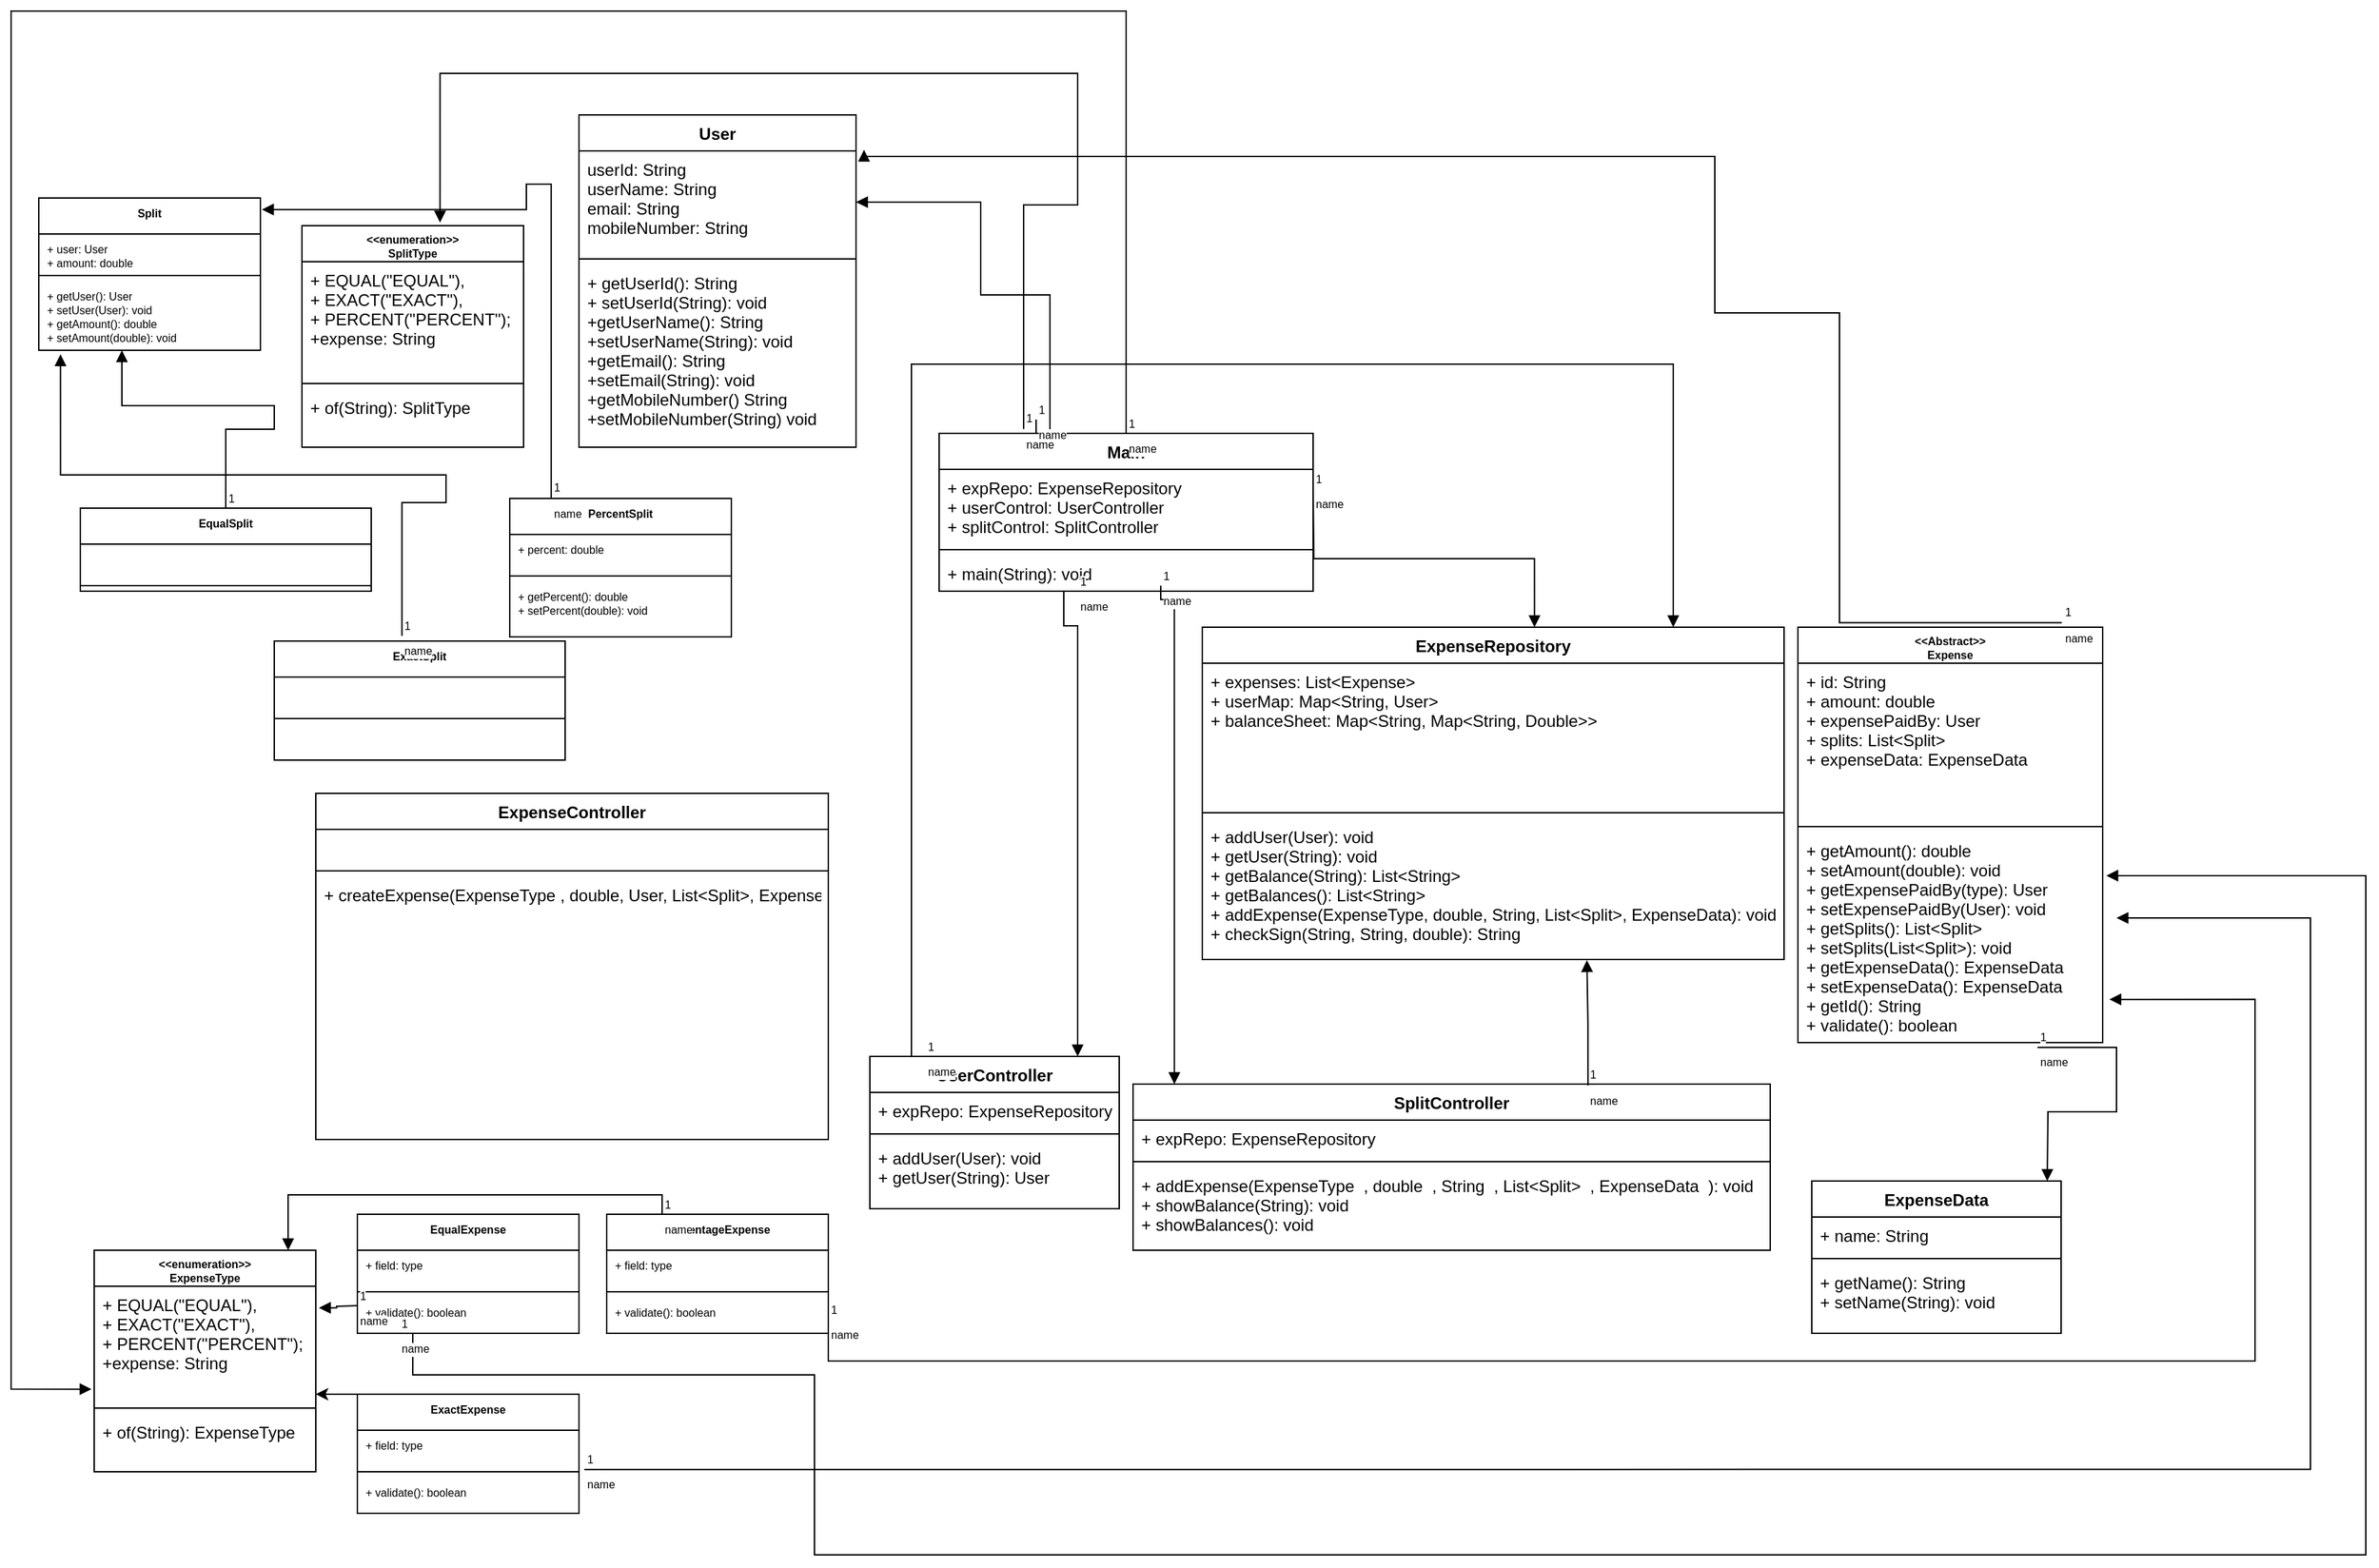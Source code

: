 <mxfile version="20.7.4" type="device"><diagram id="VRYkgxHSK8WrJdrxUXNW" name="Page-1"><mxGraphModel dx="1570" dy="1476" grid="1" gridSize="10" guides="1" tooltips="1" connect="1" arrows="1" fold="1" page="1" pageScale="1" pageWidth="850" pageHeight="1100" math="0" shadow="0"><root><mxCell id="0"/><mxCell id="1" parent="0"/><mxCell id="grKydh_Ziv_x-D7o0o6x-1" value="User" style="swimlane;fontStyle=1;align=center;verticalAlign=top;childLayout=stackLayout;horizontal=1;startSize=26;horizontalStack=0;resizeParent=1;resizeParentMax=0;resizeLast=0;collapsible=1;marginBottom=0;" vertex="1" parent="1"><mxGeometry x="340" y="-570" width="200" height="240" as="geometry"/></mxCell><mxCell id="grKydh_Ziv_x-D7o0o6x-2" value="userId: String&#10;userName: String&#10;email: String&#10;mobileNumber: String" style="text;strokeColor=none;fillColor=none;align=left;verticalAlign=top;spacingLeft=4;spacingRight=4;overflow=hidden;rotatable=0;points=[[0,0.5],[1,0.5]];portConstraint=eastwest;" vertex="1" parent="grKydh_Ziv_x-D7o0o6x-1"><mxGeometry y="26" width="200" height="74" as="geometry"/></mxCell><mxCell id="grKydh_Ziv_x-D7o0o6x-3" value="" style="line;strokeWidth=1;fillColor=none;align=left;verticalAlign=middle;spacingTop=-1;spacingLeft=3;spacingRight=3;rotatable=0;labelPosition=right;points=[];portConstraint=eastwest;strokeColor=inherit;" vertex="1" parent="grKydh_Ziv_x-D7o0o6x-1"><mxGeometry y="100" width="200" height="8" as="geometry"/></mxCell><mxCell id="grKydh_Ziv_x-D7o0o6x-4" value="+ getUserId(): String&#10;+ setUserId(String): void&#10;+getUserName(): String&#10;+setUserName(String): void&#10;+getEmail(): String&#10;+setEmail(String): void&#10;+getMobileNumber() String&#10;+setMobileNumber(String) void&#10;" style="text;strokeColor=none;fillColor=none;align=left;verticalAlign=top;spacingLeft=4;spacingRight=4;overflow=hidden;rotatable=0;points=[[0,0.5],[1,0.5]];portConstraint=eastwest;" vertex="1" parent="grKydh_Ziv_x-D7o0o6x-1"><mxGeometry y="108" width="200" height="132" as="geometry"/></mxCell><mxCell id="grKydh_Ziv_x-D7o0o6x-5" value="UserController" style="swimlane;fontStyle=1;align=center;verticalAlign=top;childLayout=stackLayout;horizontal=1;startSize=26;horizontalStack=0;resizeParent=1;resizeParentMax=0;resizeLast=0;collapsible=1;marginBottom=0;" vertex="1" parent="1"><mxGeometry x="550" y="110" width="180" height="110" as="geometry"/></mxCell><mxCell id="grKydh_Ziv_x-D7o0o6x-6" value="+ expRepo: ExpenseRepository" style="text;strokeColor=none;fillColor=none;align=left;verticalAlign=top;spacingLeft=4;spacingRight=4;overflow=hidden;rotatable=0;points=[[0,0.5],[1,0.5]];portConstraint=eastwest;" vertex="1" parent="grKydh_Ziv_x-D7o0o6x-5"><mxGeometry y="26" width="180" height="26" as="geometry"/></mxCell><mxCell id="grKydh_Ziv_x-D7o0o6x-7" value="" style="line;strokeWidth=1;fillColor=none;align=left;verticalAlign=middle;spacingTop=-1;spacingLeft=3;spacingRight=3;rotatable=0;labelPosition=right;points=[];portConstraint=eastwest;strokeColor=inherit;" vertex="1" parent="grKydh_Ziv_x-D7o0o6x-5"><mxGeometry y="52" width="180" height="8" as="geometry"/></mxCell><mxCell id="grKydh_Ziv_x-D7o0o6x-8" value="+ addUser(User): void&#10;+ getUser(String): User" style="text;strokeColor=none;fillColor=none;align=left;verticalAlign=top;spacingLeft=4;spacingRight=4;overflow=hidden;rotatable=0;points=[[0,0.5],[1,0.5]];portConstraint=eastwest;" vertex="1" parent="grKydh_Ziv_x-D7o0o6x-5"><mxGeometry y="60" width="180" height="50" as="geometry"/></mxCell><mxCell id="grKydh_Ziv_x-D7o0o6x-9" value="ExpenseController" style="swimlane;fontStyle=1;align=center;verticalAlign=top;childLayout=stackLayout;horizontal=1;startSize=26;horizontalStack=0;resizeParent=1;resizeParentMax=0;resizeLast=0;collapsible=1;marginBottom=0;" vertex="1" parent="1"><mxGeometry x="150" y="-80" width="370" height="250" as="geometry"/></mxCell><mxCell id="grKydh_Ziv_x-D7o0o6x-10" value=" " style="text;strokeColor=none;fillColor=none;align=left;verticalAlign=top;spacingLeft=4;spacingRight=4;overflow=hidden;rotatable=0;points=[[0,0.5],[1,0.5]];portConstraint=eastwest;" vertex="1" parent="grKydh_Ziv_x-D7o0o6x-9"><mxGeometry y="26" width="370" height="26" as="geometry"/></mxCell><mxCell id="grKydh_Ziv_x-D7o0o6x-11" value="" style="line;strokeWidth=1;fillColor=none;align=left;verticalAlign=middle;spacingTop=-1;spacingLeft=3;spacingRight=3;rotatable=0;labelPosition=right;points=[];portConstraint=eastwest;strokeColor=inherit;" vertex="1" parent="grKydh_Ziv_x-D7o0o6x-9"><mxGeometry y="52" width="370" height="8" as="geometry"/></mxCell><mxCell id="grKydh_Ziv_x-D7o0o6x-12" value="+ createExpense(ExpenseType , double, User, List&lt;Split&gt;, ExpenseData): Expense" style="text;strokeColor=none;fillColor=none;align=left;verticalAlign=top;spacingLeft=4;spacingRight=4;overflow=hidden;rotatable=0;points=[[0,0.5],[1,0.5]];portConstraint=eastwest;" vertex="1" parent="grKydh_Ziv_x-D7o0o6x-9"><mxGeometry y="60" width="370" height="190" as="geometry"/></mxCell><mxCell id="grKydh_Ziv_x-D7o0o6x-13" value="Main" style="swimlane;fontStyle=1;align=center;verticalAlign=top;childLayout=stackLayout;horizontal=1;startSize=26;horizontalStack=0;resizeParent=1;resizeParentMax=0;resizeLast=0;collapsible=1;marginBottom=0;" vertex="1" parent="1"><mxGeometry x="600" y="-340" width="270" height="114" as="geometry"/></mxCell><mxCell id="grKydh_Ziv_x-D7o0o6x-14" value="+ expRepo: ExpenseRepository&#10;+ userControl: UserController&#10;+ splitControl: SplitController" style="text;strokeColor=none;fillColor=none;align=left;verticalAlign=top;spacingLeft=4;spacingRight=4;overflow=hidden;rotatable=0;points=[[0,0.5],[1,0.5]];portConstraint=eastwest;" vertex="1" parent="grKydh_Ziv_x-D7o0o6x-13"><mxGeometry y="26" width="270" height="54" as="geometry"/></mxCell><mxCell id="grKydh_Ziv_x-D7o0o6x-15" value="" style="line;strokeWidth=1;fillColor=none;align=left;verticalAlign=middle;spacingTop=-1;spacingLeft=3;spacingRight=3;rotatable=0;labelPosition=right;points=[];portConstraint=eastwest;strokeColor=inherit;" vertex="1" parent="grKydh_Ziv_x-D7o0o6x-13"><mxGeometry y="80" width="270" height="8" as="geometry"/></mxCell><mxCell id="grKydh_Ziv_x-D7o0o6x-16" value="+ main(String): void" style="text;strokeColor=none;fillColor=none;align=left;verticalAlign=top;spacingLeft=4;spacingRight=4;overflow=hidden;rotatable=0;points=[[0,0.5],[1,0.5]];portConstraint=eastwest;" vertex="1" parent="grKydh_Ziv_x-D7o0o6x-13"><mxGeometry y="88" width="270" height="26" as="geometry"/></mxCell><mxCell id="grKydh_Ziv_x-D7o0o6x-17" value="SplitController" style="swimlane;fontStyle=1;align=center;verticalAlign=top;childLayout=stackLayout;horizontal=1;startSize=26;horizontalStack=0;resizeParent=1;resizeParentMax=0;resizeLast=0;collapsible=1;marginBottom=0;" vertex="1" parent="1"><mxGeometry x="740" y="130" width="460" height="120" as="geometry"/></mxCell><mxCell id="grKydh_Ziv_x-D7o0o6x-18" value="+ expRepo: ExpenseRepository" style="text;strokeColor=none;fillColor=none;align=left;verticalAlign=top;spacingLeft=4;spacingRight=4;overflow=hidden;rotatable=0;points=[[0,0.5],[1,0.5]];portConstraint=eastwest;" vertex="1" parent="grKydh_Ziv_x-D7o0o6x-17"><mxGeometry y="26" width="460" height="26" as="geometry"/></mxCell><mxCell id="grKydh_Ziv_x-D7o0o6x-19" value="" style="line;strokeWidth=1;fillColor=none;align=left;verticalAlign=middle;spacingTop=-1;spacingLeft=3;spacingRight=3;rotatable=0;labelPosition=right;points=[];portConstraint=eastwest;strokeColor=inherit;" vertex="1" parent="grKydh_Ziv_x-D7o0o6x-17"><mxGeometry y="52" width="460" height="8" as="geometry"/></mxCell><mxCell id="grKydh_Ziv_x-D7o0o6x-20" value="+ addExpense(ExpenseType  , double  , String  , List&lt;Split&gt;  , ExpenseData  ): void&#10;+ showBalance(String): void&#10;+ showBalances(): void" style="text;strokeColor=none;fillColor=none;align=left;verticalAlign=top;spacingLeft=4;spacingRight=4;overflow=hidden;rotatable=0;points=[[0,0.5],[1,0.5]];portConstraint=eastwest;" vertex="1" parent="grKydh_Ziv_x-D7o0o6x-17"><mxGeometry y="60" width="460" height="60" as="geometry"/></mxCell><mxCell id="grKydh_Ziv_x-D7o0o6x-21" value="ExpenseRepository" style="swimlane;fontStyle=1;align=center;verticalAlign=top;childLayout=stackLayout;horizontal=1;startSize=26;horizontalStack=0;resizeParent=1;resizeParentMax=0;resizeLast=0;collapsible=1;marginBottom=0;" vertex="1" parent="1"><mxGeometry x="790" y="-200" width="420" height="240" as="geometry"/></mxCell><mxCell id="grKydh_Ziv_x-D7o0o6x-22" value="+ expenses: List&lt;Expense&gt;&#10;+ userMap: Map&lt;String, User&gt;&#10;+ balanceSheet: Map&lt;String, Map&lt;String, Double&gt;&gt; " style="text;strokeColor=none;fillColor=none;align=left;verticalAlign=top;spacingLeft=4;spacingRight=4;overflow=hidden;rotatable=0;points=[[0,0.5],[1,0.5]];portConstraint=eastwest;" vertex="1" parent="grKydh_Ziv_x-D7o0o6x-21"><mxGeometry y="26" width="420" height="104" as="geometry"/></mxCell><mxCell id="grKydh_Ziv_x-D7o0o6x-23" value="" style="line;strokeWidth=1;fillColor=none;align=left;verticalAlign=middle;spacingTop=-1;spacingLeft=3;spacingRight=3;rotatable=0;labelPosition=right;points=[];portConstraint=eastwest;strokeColor=inherit;" vertex="1" parent="grKydh_Ziv_x-D7o0o6x-21"><mxGeometry y="130" width="420" height="8" as="geometry"/></mxCell><mxCell id="grKydh_Ziv_x-D7o0o6x-24" value="+ addUser(User): void&#10;+ getUser(String): void&#10;+ getBalance(String): List&lt;String&gt;&#10;+ getBalances(): List&lt;String&gt;&#10;+ addExpense(ExpenseType, double, String, List&lt;Split&gt;, ExpenseData): void&#10;+ checkSign(String, String, double): String" style="text;strokeColor=none;fillColor=none;align=left;verticalAlign=top;spacingLeft=4;spacingRight=4;overflow=hidden;rotatable=0;points=[[0,0.5],[1,0.5]];portConstraint=eastwest;" vertex="1" parent="grKydh_Ziv_x-D7o0o6x-21"><mxGeometry y="138" width="420" height="102" as="geometry"/></mxCell><mxCell id="grKydh_Ziv_x-D7o0o6x-26" value="&lt;&lt;Abstract&gt;&gt;&#10;Expense&#10;" style="swimlane;fontStyle=1;align=center;verticalAlign=top;childLayout=stackLayout;horizontal=1;startSize=26;horizontalStack=0;resizeParent=1;resizeParentMax=0;resizeLast=0;collapsible=1;marginBottom=0;spacing=1;fontSize=8;" vertex="1" parent="1"><mxGeometry x="1220" y="-200" width="220" height="300" as="geometry"/></mxCell><mxCell id="grKydh_Ziv_x-D7o0o6x-27" value="+ id: String&#10;+ amount: double&#10;+ expensePaidBy: User&#10;+ splits: List&lt;Split&gt;&#10;+ expenseData: ExpenseData" style="text;strokeColor=none;fillColor=none;align=left;verticalAlign=top;spacingLeft=4;spacingRight=4;overflow=hidden;rotatable=0;points=[[0,0.5],[1,0.5]];portConstraint=eastwest;" vertex="1" parent="grKydh_Ziv_x-D7o0o6x-26"><mxGeometry y="26" width="220" height="114" as="geometry"/></mxCell><mxCell id="grKydh_Ziv_x-D7o0o6x-28" value="" style="line;strokeWidth=1;fillColor=none;align=left;verticalAlign=middle;spacingTop=-1;spacingLeft=3;spacingRight=3;rotatable=0;labelPosition=right;points=[];portConstraint=eastwest;strokeColor=inherit;" vertex="1" parent="grKydh_Ziv_x-D7o0o6x-26"><mxGeometry y="140" width="220" height="8" as="geometry"/></mxCell><mxCell id="grKydh_Ziv_x-D7o0o6x-29" value="+ getAmount(): double&#10;+ setAmount(double): void&#10;+ getExpensePaidBy(type): User&#10;+ setExpensePaidBy(User): void&#10;+ getSplits(): List&lt;Split&gt;&#10;+ setSplits(List&lt;Split&gt;): void&#10;+ getExpenseData(): ExpenseData&#10;+ setExpenseData(): ExpenseData&#10;+ getId(): String&#10;+ validate(): boolean" style="text;strokeColor=none;fillColor=none;align=left;verticalAlign=top;spacingLeft=4;spacingRight=4;overflow=hidden;rotatable=0;points=[[0,0.5],[1,0.5]];portConstraint=eastwest;" vertex="1" parent="grKydh_Ziv_x-D7o0o6x-26"><mxGeometry y="148" width="220" height="152" as="geometry"/></mxCell><mxCell id="grKydh_Ziv_x-D7o0o6x-30" value="&lt;&lt;enumeration&gt;&gt;&#10;ExpenseType&#10;" style="swimlane;fontStyle=1;align=center;verticalAlign=top;childLayout=stackLayout;horizontal=1;startSize=26;horizontalStack=0;resizeParent=1;resizeParentMax=0;resizeLast=0;collapsible=1;marginBottom=0;spacing=1;fontSize=8;" vertex="1" parent="1"><mxGeometry x="-10" y="250" width="160" height="160" as="geometry"/></mxCell><mxCell id="grKydh_Ziv_x-D7o0o6x-31" value="+ EQUAL(&quot;EQUAL&quot;),&#10;+ EXACT(&quot;EXACT&quot;),&#10;+ PERCENT(&quot;PERCENT&quot;);&#10;+expense: String" style="text;strokeColor=none;fillColor=none;align=left;verticalAlign=top;spacingLeft=4;spacingRight=4;overflow=hidden;rotatable=0;points=[[0,0.5],[1,0.5]];portConstraint=eastwest;" vertex="1" parent="grKydh_Ziv_x-D7o0o6x-30"><mxGeometry y="26" width="160" height="84" as="geometry"/></mxCell><mxCell id="grKydh_Ziv_x-D7o0o6x-32" value="" style="line;strokeWidth=1;fillColor=none;align=left;verticalAlign=middle;spacingTop=-1;spacingLeft=3;spacingRight=3;rotatable=0;labelPosition=right;points=[];portConstraint=eastwest;strokeColor=inherit;" vertex="1" parent="grKydh_Ziv_x-D7o0o6x-30"><mxGeometry y="110" width="160" height="8" as="geometry"/></mxCell><mxCell id="grKydh_Ziv_x-D7o0o6x-33" value="+ of(String): ExpenseType" style="text;strokeColor=none;fillColor=none;align=left;verticalAlign=top;spacingLeft=4;spacingRight=4;overflow=hidden;rotatable=0;points=[[0,0.5],[1,0.5]];portConstraint=eastwest;" vertex="1" parent="grKydh_Ziv_x-D7o0o6x-30"><mxGeometry y="118" width="160" height="42" as="geometry"/></mxCell><mxCell id="grKydh_Ziv_x-D7o0o6x-34" value="&lt;&lt;enumeration&gt;&gt;&#10;SplitType&#10;" style="swimlane;fontStyle=1;align=center;verticalAlign=top;childLayout=stackLayout;horizontal=1;startSize=26;horizontalStack=0;resizeParent=1;resizeParentMax=0;resizeLast=0;collapsible=1;marginBottom=0;spacing=1;fontSize=8;" vertex="1" parent="1"><mxGeometry x="140" y="-490" width="160" height="160" as="geometry"/></mxCell><mxCell id="grKydh_Ziv_x-D7o0o6x-35" value="+ EQUAL(&quot;EQUAL&quot;),&#10;+ EXACT(&quot;EXACT&quot;),&#10;+ PERCENT(&quot;PERCENT&quot;);&#10;+expense: String" style="text;strokeColor=none;fillColor=none;align=left;verticalAlign=top;spacingLeft=4;spacingRight=4;overflow=hidden;rotatable=0;points=[[0,0.5],[1,0.5]];portConstraint=eastwest;" vertex="1" parent="grKydh_Ziv_x-D7o0o6x-34"><mxGeometry y="26" width="160" height="84" as="geometry"/></mxCell><mxCell id="grKydh_Ziv_x-D7o0o6x-36" value="" style="line;strokeWidth=1;fillColor=none;align=left;verticalAlign=middle;spacingTop=-1;spacingLeft=3;spacingRight=3;rotatable=0;labelPosition=right;points=[];portConstraint=eastwest;strokeColor=inherit;" vertex="1" parent="grKydh_Ziv_x-D7o0o6x-34"><mxGeometry y="110" width="160" height="8" as="geometry"/></mxCell><mxCell id="grKydh_Ziv_x-D7o0o6x-37" value="+ of(String): SplitType" style="text;strokeColor=none;fillColor=none;align=left;verticalAlign=top;spacingLeft=4;spacingRight=4;overflow=hidden;rotatable=0;points=[[0,0.5],[1,0.5]];portConstraint=eastwest;" vertex="1" parent="grKydh_Ziv_x-D7o0o6x-34"><mxGeometry y="118" width="160" height="42" as="geometry"/></mxCell><mxCell id="grKydh_Ziv_x-D7o0o6x-39" value="ExpenseData" style="swimlane;fontStyle=1;align=center;verticalAlign=top;childLayout=stackLayout;horizontal=1;startSize=26;horizontalStack=0;resizeParent=1;resizeParentMax=0;resizeLast=0;collapsible=1;marginBottom=0;" vertex="1" parent="1"><mxGeometry x="1230" y="200" width="180" height="110" as="geometry"/></mxCell><mxCell id="grKydh_Ziv_x-D7o0o6x-40" value="+ name: String" style="text;strokeColor=none;fillColor=none;align=left;verticalAlign=top;spacingLeft=4;spacingRight=4;overflow=hidden;rotatable=0;points=[[0,0.5],[1,0.5]];portConstraint=eastwest;" vertex="1" parent="grKydh_Ziv_x-D7o0o6x-39"><mxGeometry y="26" width="180" height="26" as="geometry"/></mxCell><mxCell id="grKydh_Ziv_x-D7o0o6x-41" value="" style="line;strokeWidth=1;fillColor=none;align=left;verticalAlign=middle;spacingTop=-1;spacingLeft=3;spacingRight=3;rotatable=0;labelPosition=right;points=[];portConstraint=eastwest;strokeColor=inherit;" vertex="1" parent="grKydh_Ziv_x-D7o0o6x-39"><mxGeometry y="52" width="180" height="8" as="geometry"/></mxCell><mxCell id="grKydh_Ziv_x-D7o0o6x-42" value="+ getName(): String&#10;+ setName(String): void" style="text;strokeColor=none;fillColor=none;align=left;verticalAlign=top;spacingLeft=4;spacingRight=4;overflow=hidden;rotatable=0;points=[[0,0.5],[1,0.5]];portConstraint=eastwest;" vertex="1" parent="grKydh_Ziv_x-D7o0o6x-39"><mxGeometry y="60" width="180" height="50" as="geometry"/></mxCell><mxCell id="grKydh_Ziv_x-D7o0o6x-43" value="EqualSplit" style="swimlane;fontStyle=1;align=center;verticalAlign=top;childLayout=stackLayout;horizontal=1;startSize=26;horizontalStack=0;resizeParent=1;resizeParentMax=0;resizeLast=0;collapsible=1;marginBottom=0;fontSize=8;" vertex="1" parent="1"><mxGeometry x="-20" y="-286" width="210" height="60" as="geometry"/></mxCell><mxCell id="grKydh_Ziv_x-D7o0o6x-44" value=" " style="text;strokeColor=none;fillColor=none;align=left;verticalAlign=top;spacingLeft=4;spacingRight=4;overflow=hidden;rotatable=0;points=[[0,0.5],[1,0.5]];portConstraint=eastwest;fontSize=8;" vertex="1" parent="grKydh_Ziv_x-D7o0o6x-43"><mxGeometry y="26" width="210" height="26" as="geometry"/></mxCell><mxCell id="grKydh_Ziv_x-D7o0o6x-45" value="" style="line;strokeWidth=1;fillColor=none;align=left;verticalAlign=middle;spacingTop=-1;spacingLeft=3;spacingRight=3;rotatable=0;labelPosition=right;points=[];portConstraint=eastwest;strokeColor=inherit;fontSize=8;" vertex="1" parent="grKydh_Ziv_x-D7o0o6x-43"><mxGeometry y="52" width="210" height="8" as="geometry"/></mxCell><mxCell id="grKydh_Ziv_x-D7o0o6x-51" value="PercentSplit" style="swimlane;fontStyle=1;align=center;verticalAlign=top;childLayout=stackLayout;horizontal=1;startSize=26;horizontalStack=0;resizeParent=1;resizeParentMax=0;resizeLast=0;collapsible=1;marginBottom=0;fontSize=8;" vertex="1" parent="1"><mxGeometry x="290" y="-293" width="160" height="100" as="geometry"/></mxCell><mxCell id="grKydh_Ziv_x-D7o0o6x-52" value="+ percent: double" style="text;strokeColor=none;fillColor=none;align=left;verticalAlign=top;spacingLeft=4;spacingRight=4;overflow=hidden;rotatable=0;points=[[0,0.5],[1,0.5]];portConstraint=eastwest;fontSize=8;" vertex="1" parent="grKydh_Ziv_x-D7o0o6x-51"><mxGeometry y="26" width="160" height="26" as="geometry"/></mxCell><mxCell id="grKydh_Ziv_x-D7o0o6x-53" value="" style="line;strokeWidth=1;fillColor=none;align=left;verticalAlign=middle;spacingTop=-1;spacingLeft=3;spacingRight=3;rotatable=0;labelPosition=right;points=[];portConstraint=eastwest;strokeColor=inherit;fontSize=8;" vertex="1" parent="grKydh_Ziv_x-D7o0o6x-51"><mxGeometry y="52" width="160" height="8" as="geometry"/></mxCell><mxCell id="grKydh_Ziv_x-D7o0o6x-54" value="+ getPercent(): double&#10;+ setPercent(double): void" style="text;strokeColor=none;fillColor=none;align=left;verticalAlign=top;spacingLeft=4;spacingRight=4;overflow=hidden;rotatable=0;points=[[0,0.5],[1,0.5]];portConstraint=eastwest;fontSize=8;" vertex="1" parent="grKydh_Ziv_x-D7o0o6x-51"><mxGeometry y="60" width="160" height="40" as="geometry"/></mxCell><mxCell id="grKydh_Ziv_x-D7o0o6x-55" value="ExactSplit" style="swimlane;fontStyle=1;align=center;verticalAlign=top;childLayout=stackLayout;horizontal=1;startSize=26;horizontalStack=0;resizeParent=1;resizeParentMax=0;resizeLast=0;collapsible=1;marginBottom=0;fontSize=8;" vertex="1" parent="1"><mxGeometry x="120" y="-190" width="210" height="86" as="geometry"/></mxCell><mxCell id="grKydh_Ziv_x-D7o0o6x-56" value=" " style="text;strokeColor=none;fillColor=none;align=left;verticalAlign=top;spacingLeft=4;spacingRight=4;overflow=hidden;rotatable=0;points=[[0,0.5],[1,0.5]];portConstraint=eastwest;fontSize=8;" vertex="1" parent="grKydh_Ziv_x-D7o0o6x-55"><mxGeometry y="26" width="210" height="26" as="geometry"/></mxCell><mxCell id="grKydh_Ziv_x-D7o0o6x-57" value="" style="line;strokeWidth=1;fillColor=none;align=left;verticalAlign=middle;spacingTop=-1;spacingLeft=3;spacingRight=3;rotatable=0;labelPosition=right;points=[];portConstraint=eastwest;strokeColor=inherit;fontSize=8;" vertex="1" parent="grKydh_Ziv_x-D7o0o6x-55"><mxGeometry y="52" width="210" height="8" as="geometry"/></mxCell><mxCell id="grKydh_Ziv_x-D7o0o6x-58" value=" " style="text;strokeColor=none;fillColor=none;align=left;verticalAlign=top;spacingLeft=4;spacingRight=4;overflow=hidden;rotatable=0;points=[[0,0.5],[1,0.5]];portConstraint=eastwest;fontSize=8;" vertex="1" parent="grKydh_Ziv_x-D7o0o6x-55"><mxGeometry y="60" width="210" height="26" as="geometry"/></mxCell><mxCell id="grKydh_Ziv_x-D7o0o6x-59" value="EqualExpense" style="swimlane;fontStyle=1;align=center;verticalAlign=top;childLayout=stackLayout;horizontal=1;startSize=26;horizontalStack=0;resizeParent=1;resizeParentMax=0;resizeLast=0;collapsible=1;marginBottom=0;fontSize=8;" vertex="1" parent="1"><mxGeometry x="180" y="224" width="160" height="86" as="geometry"/></mxCell><mxCell id="grKydh_Ziv_x-D7o0o6x-60" value="+ field: type" style="text;strokeColor=none;fillColor=none;align=left;verticalAlign=top;spacingLeft=4;spacingRight=4;overflow=hidden;rotatable=0;points=[[0,0.5],[1,0.5]];portConstraint=eastwest;fontSize=8;" vertex="1" parent="grKydh_Ziv_x-D7o0o6x-59"><mxGeometry y="26" width="160" height="26" as="geometry"/></mxCell><mxCell id="grKydh_Ziv_x-D7o0o6x-61" value="" style="line;strokeWidth=1;fillColor=none;align=left;verticalAlign=middle;spacingTop=-1;spacingLeft=3;spacingRight=3;rotatable=0;labelPosition=right;points=[];portConstraint=eastwest;strokeColor=inherit;fontSize=8;" vertex="1" parent="grKydh_Ziv_x-D7o0o6x-59"><mxGeometry y="52" width="160" height="8" as="geometry"/></mxCell><mxCell id="grKydh_Ziv_x-D7o0o6x-62" value="+ validate(): boolean" style="text;strokeColor=none;fillColor=none;align=left;verticalAlign=top;spacingLeft=4;spacingRight=4;overflow=hidden;rotatable=0;points=[[0,0.5],[1,0.5]];portConstraint=eastwest;fontSize=8;" vertex="1" parent="grKydh_Ziv_x-D7o0o6x-59"><mxGeometry y="60" width="160" height="26" as="geometry"/></mxCell><mxCell id="grKydh_Ziv_x-D7o0o6x-63" value="ExactExpense" style="swimlane;fontStyle=1;align=center;verticalAlign=top;childLayout=stackLayout;horizontal=1;startSize=26;horizontalStack=0;resizeParent=1;resizeParentMax=0;resizeLast=0;collapsible=1;marginBottom=0;fontSize=8;" vertex="1" parent="1"><mxGeometry x="180" y="354" width="160" height="86" as="geometry"/></mxCell><mxCell id="grKydh_Ziv_x-D7o0o6x-101" style="edgeStyle=orthogonalEdgeStyle;rounded=0;orthogonalLoop=1;jettySize=auto;html=1;fontSize=8;" edge="1" parent="grKydh_Ziv_x-D7o0o6x-63"><mxGeometry relative="1" as="geometry"><mxPoint x="-30" as="targetPoint"/><mxPoint x="20" as="sourcePoint"/></mxGeometry></mxCell><mxCell id="grKydh_Ziv_x-D7o0o6x-64" value="+ field: type" style="text;strokeColor=none;fillColor=none;align=left;verticalAlign=top;spacingLeft=4;spacingRight=4;overflow=hidden;rotatable=0;points=[[0,0.5],[1,0.5]];portConstraint=eastwest;fontSize=8;" vertex="1" parent="grKydh_Ziv_x-D7o0o6x-63"><mxGeometry y="26" width="160" height="26" as="geometry"/></mxCell><mxCell id="grKydh_Ziv_x-D7o0o6x-65" value="" style="line;strokeWidth=1;fillColor=none;align=left;verticalAlign=middle;spacingTop=-1;spacingLeft=3;spacingRight=3;rotatable=0;labelPosition=right;points=[];portConstraint=eastwest;strokeColor=inherit;fontSize=8;" vertex="1" parent="grKydh_Ziv_x-D7o0o6x-63"><mxGeometry y="52" width="160" height="8" as="geometry"/></mxCell><mxCell id="grKydh_Ziv_x-D7o0o6x-66" value="+ validate(): boolean" style="text;strokeColor=none;fillColor=none;align=left;verticalAlign=top;spacingLeft=4;spacingRight=4;overflow=hidden;rotatable=0;points=[[0,0.5],[1,0.5]];portConstraint=eastwest;fontSize=8;" vertex="1" parent="grKydh_Ziv_x-D7o0o6x-63"><mxGeometry y="60" width="160" height="26" as="geometry"/></mxCell><mxCell id="grKydh_Ziv_x-D7o0o6x-67" value="PercentageExpense" style="swimlane;fontStyle=1;align=center;verticalAlign=top;childLayout=stackLayout;horizontal=1;startSize=26;horizontalStack=0;resizeParent=1;resizeParentMax=0;resizeLast=0;collapsible=1;marginBottom=0;fontSize=8;" vertex="1" parent="1"><mxGeometry x="360" y="224" width="160" height="86" as="geometry"/></mxCell><mxCell id="grKydh_Ziv_x-D7o0o6x-68" value="+ field: type" style="text;strokeColor=none;fillColor=none;align=left;verticalAlign=top;spacingLeft=4;spacingRight=4;overflow=hidden;rotatable=0;points=[[0,0.5],[1,0.5]];portConstraint=eastwest;fontSize=8;" vertex="1" parent="grKydh_Ziv_x-D7o0o6x-67"><mxGeometry y="26" width="160" height="26" as="geometry"/></mxCell><mxCell id="grKydh_Ziv_x-D7o0o6x-69" value="" style="line;strokeWidth=1;fillColor=none;align=left;verticalAlign=middle;spacingTop=-1;spacingLeft=3;spacingRight=3;rotatable=0;labelPosition=right;points=[];portConstraint=eastwest;strokeColor=inherit;fontSize=8;" vertex="1" parent="grKydh_Ziv_x-D7o0o6x-67"><mxGeometry y="52" width="160" height="8" as="geometry"/></mxCell><mxCell id="grKydh_Ziv_x-D7o0o6x-70" value="+ validate(): boolean" style="text;strokeColor=none;fillColor=none;align=left;verticalAlign=top;spacingLeft=4;spacingRight=4;overflow=hidden;rotatable=0;points=[[0,0.5],[1,0.5]];portConstraint=eastwest;fontSize=8;" vertex="1" parent="grKydh_Ziv_x-D7o0o6x-67"><mxGeometry y="60" width="160" height="26" as="geometry"/></mxCell><mxCell id="grKydh_Ziv_x-D7o0o6x-71" value="name" style="endArrow=block;endFill=1;html=1;edgeStyle=orthogonalEdgeStyle;align=left;verticalAlign=top;rounded=0;fontSize=8;entryX=0.571;entryY=0;entryDx=0;entryDy=0;entryPerimeter=0;" edge="1" parent="1" target="grKydh_Ziv_x-D7o0o6x-21"><mxGeometry x="-1" relative="1" as="geometry"><mxPoint x="870" y="-300" as="sourcePoint"/><mxPoint x="1030" y="-300" as="targetPoint"/></mxGeometry></mxCell><mxCell id="grKydh_Ziv_x-D7o0o6x-72" value="1" style="edgeLabel;resizable=0;html=1;align=left;verticalAlign=bottom;fontSize=8;" connectable="0" vertex="1" parent="grKydh_Ziv_x-D7o0o6x-71"><mxGeometry x="-1" relative="1" as="geometry"/></mxCell><mxCell id="grKydh_Ziv_x-D7o0o6x-73" value="name" style="endArrow=block;endFill=1;html=1;edgeStyle=orthogonalEdgeStyle;align=left;verticalAlign=top;rounded=0;fontSize=8;entryX=0.571;entryY=0;entryDx=0;entryDy=0;entryPerimeter=0;" edge="1" parent="1"><mxGeometry x="-1" relative="1" as="geometry"><mxPoint x="760" y="-230" as="sourcePoint"/><mxPoint x="769.82" y="130" as="targetPoint"/><Array as="points"><mxPoint x="760" y="-220"/><mxPoint x="770" y="-220"/></Array></mxGeometry></mxCell><mxCell id="grKydh_Ziv_x-D7o0o6x-74" value="1" style="edgeLabel;resizable=0;html=1;align=left;verticalAlign=bottom;fontSize=8;" connectable="0" vertex="1" parent="grKydh_Ziv_x-D7o0o6x-73"><mxGeometry x="-1" relative="1" as="geometry"/></mxCell><mxCell id="grKydh_Ziv_x-D7o0o6x-75" value="name" style="endArrow=block;endFill=1;html=1;edgeStyle=orthogonalEdgeStyle;align=left;verticalAlign=top;rounded=0;fontSize=8;" edge="1" parent="1"><mxGeometry x="-1" relative="1" as="geometry"><mxPoint x="700" y="-226" as="sourcePoint"/><mxPoint x="700" y="110" as="targetPoint"/><Array as="points"><mxPoint x="690" y="-201"/><mxPoint x="700" y="-201"/></Array></mxGeometry></mxCell><mxCell id="grKydh_Ziv_x-D7o0o6x-76" value="1" style="edgeLabel;resizable=0;html=1;align=left;verticalAlign=bottom;fontSize=8;" connectable="0" vertex="1" parent="grKydh_Ziv_x-D7o0o6x-75"><mxGeometry x="-1" relative="1" as="geometry"/></mxCell><mxCell id="grKydh_Ziv_x-D7o0o6x-77" value="name" style="endArrow=block;endFill=1;html=1;edgeStyle=orthogonalEdgeStyle;align=left;verticalAlign=top;rounded=0;fontSize=8;" edge="1" parent="1"><mxGeometry x="-1" relative="1" as="geometry"><mxPoint x="590" y="110" as="sourcePoint"/><mxPoint x="1130" y="-200" as="targetPoint"/><Array as="points"><mxPoint x="580" y="-390"/><mxPoint x="1130" y="-390"/></Array></mxGeometry></mxCell><mxCell id="grKydh_Ziv_x-D7o0o6x-78" value="1" style="edgeLabel;resizable=0;html=1;align=left;verticalAlign=bottom;fontSize=8;" connectable="0" vertex="1" parent="grKydh_Ziv_x-D7o0o6x-77"><mxGeometry x="-1" relative="1" as="geometry"/></mxCell><mxCell id="grKydh_Ziv_x-D7o0o6x-79" value="name" style="endArrow=block;endFill=1;html=1;edgeStyle=orthogonalEdgeStyle;align=left;verticalAlign=top;rounded=0;fontSize=8;entryX=1;entryY=0.5;entryDx=0;entryDy=0;" edge="1" parent="1" target="grKydh_Ziv_x-D7o0o6x-2"><mxGeometry x="-1" relative="1" as="geometry"><mxPoint x="670" y="-350" as="sourcePoint"/><mxPoint x="759.82" y="-420" as="targetPoint"/><Array as="points"><mxPoint x="670" y="-340"/><mxPoint x="680" y="-340"/><mxPoint x="680" y="-440"/><mxPoint x="630" y="-440"/><mxPoint x="630" y="-507"/></Array></mxGeometry></mxCell><mxCell id="grKydh_Ziv_x-D7o0o6x-80" value="1" style="edgeLabel;resizable=0;html=1;align=left;verticalAlign=bottom;fontSize=8;" connectable="0" vertex="1" parent="grKydh_Ziv_x-D7o0o6x-79"><mxGeometry x="-1" relative="1" as="geometry"/></mxCell><mxCell id="grKydh_Ziv_x-D7o0o6x-81" value="name" style="endArrow=block;endFill=1;html=1;edgeStyle=orthogonalEdgeStyle;align=left;verticalAlign=top;rounded=0;fontSize=8;exitX=0.714;exitY=0.008;exitDx=0;exitDy=0;exitPerimeter=0;entryX=0.661;entryY=1.005;entryDx=0;entryDy=0;entryPerimeter=0;" edge="1" parent="1" source="grKydh_Ziv_x-D7o0o6x-17" target="grKydh_Ziv_x-D7o0o6x-24"><mxGeometry x="-1" relative="1" as="geometry"><mxPoint x="910" y="80" as="sourcePoint"/><mxPoint x="1070" y="50" as="targetPoint"/></mxGeometry></mxCell><mxCell id="grKydh_Ziv_x-D7o0o6x-82" value="1" style="edgeLabel;resizable=0;html=1;align=left;verticalAlign=bottom;fontSize=8;" connectable="0" vertex="1" parent="grKydh_Ziv_x-D7o0o6x-81"><mxGeometry x="-1" relative="1" as="geometry"/></mxCell><mxCell id="grKydh_Ziv_x-D7o0o6x-83" value="name" style="endArrow=block;endFill=1;html=1;edgeStyle=orthogonalEdgeStyle;align=left;verticalAlign=top;rounded=0;fontSize=8;exitX=0.786;exitY=1.023;exitDx=0;exitDy=0;exitPerimeter=0;" edge="1" parent="1" source="grKydh_Ziv_x-D7o0o6x-29"><mxGeometry x="-1" relative="1" as="geometry"><mxPoint x="1240" y="150" as="sourcePoint"/><mxPoint x="1400" y="200" as="targetPoint"/></mxGeometry></mxCell><mxCell id="grKydh_Ziv_x-D7o0o6x-84" value="1" style="edgeLabel;resizable=0;html=1;align=left;verticalAlign=bottom;fontSize=8;" connectable="0" vertex="1" parent="grKydh_Ziv_x-D7o0o6x-83"><mxGeometry x="-1" relative="1" as="geometry"/></mxCell><mxCell id="grKydh_Ziv_x-D7o0o6x-85" value="name" style="endArrow=block;endFill=1;html=1;edgeStyle=orthogonalEdgeStyle;align=left;verticalAlign=top;rounded=0;fontSize=8;exitX=0.866;exitY=-0.011;exitDx=0;exitDy=0;exitPerimeter=0;entryX=1.029;entryY=-0.011;entryDx=0;entryDy=0;entryPerimeter=0;" edge="1" parent="1" source="grKydh_Ziv_x-D7o0o6x-26" target="grKydh_Ziv_x-D7o0o6x-2"><mxGeometry x="-1" relative="1" as="geometry"><mxPoint x="1250" y="-290" as="sourcePoint"/><mxPoint x="700" y="-540" as="targetPoint"/><Array as="points"><mxPoint x="1250" y="-203"/><mxPoint x="1250" y="-427"/><mxPoint x="1160" y="-427"/><mxPoint x="1160" y="-540"/><mxPoint x="546" y="-540"/></Array></mxGeometry></mxCell><mxCell id="grKydh_Ziv_x-D7o0o6x-86" value="1" style="edgeLabel;resizable=0;html=1;align=left;verticalAlign=bottom;fontSize=8;" connectable="0" vertex="1" parent="grKydh_Ziv_x-D7o0o6x-85"><mxGeometry x="-1" relative="1" as="geometry"/></mxCell><mxCell id="grKydh_Ziv_x-D7o0o6x-87" value="" style="endArrow=block;endFill=1;html=1;edgeStyle=orthogonalEdgeStyle;align=left;verticalAlign=top;rounded=0;fontSize=8;exitX=0.5;exitY=0;exitDx=0;exitDy=0;entryX=0.375;entryY=1;entryDx=0;entryDy=0;entryPerimeter=0;" edge="1" parent="1" source="grKydh_Ziv_x-D7o0o6x-43" target="grKydh_Ziv_x-D7o0o6x-109"><mxGeometry x="-1" relative="1" as="geometry"><mxPoint x="-30" y="-370" as="sourcePoint"/><mxPoint x="80" y="-380" as="targetPoint"/><Array as="points"><mxPoint x="85" y="-343"/><mxPoint x="120" y="-343"/><mxPoint x="120" y="-360"/><mxPoint x="10" y="-360"/></Array></mxGeometry></mxCell><mxCell id="grKydh_Ziv_x-D7o0o6x-88" value="1" style="edgeLabel;resizable=0;html=1;align=left;verticalAlign=bottom;fontSize=8;" connectable="0" vertex="1" parent="grKydh_Ziv_x-D7o0o6x-87"><mxGeometry x="-1" relative="1" as="geometry"/></mxCell><mxCell id="grKydh_Ziv_x-D7o0o6x-89" value="name" style="endArrow=block;endFill=1;html=1;edgeStyle=orthogonalEdgeStyle;align=left;verticalAlign=top;rounded=0;fontSize=8;exitX=0.439;exitY=-0.044;exitDx=0;exitDy=0;exitPerimeter=0;entryX=0.098;entryY=1.058;entryDx=0;entryDy=0;entryPerimeter=0;" edge="1" parent="1" source="grKydh_Ziv_x-D7o0o6x-55" target="grKydh_Ziv_x-D7o0o6x-109"><mxGeometry x="-1" relative="1" as="geometry"><mxPoint x="199.66" y="-200" as="sourcePoint"/><mxPoint x="-50" y="-310" as="targetPoint"/><Array as="points"><mxPoint x="212" y="-290"/><mxPoint x="244" y="-290"/><mxPoint x="244" y="-310"/><mxPoint x="-34" y="-310"/></Array></mxGeometry></mxCell><mxCell id="grKydh_Ziv_x-D7o0o6x-90" value="1" style="edgeLabel;resizable=0;html=1;align=left;verticalAlign=bottom;fontSize=8;" connectable="0" vertex="1" parent="grKydh_Ziv_x-D7o0o6x-89"><mxGeometry x="-1" relative="1" as="geometry"/></mxCell><mxCell id="grKydh_Ziv_x-D7o0o6x-91" value="name" style="endArrow=block;endFill=1;html=1;edgeStyle=orthogonalEdgeStyle;align=left;verticalAlign=top;rounded=0;fontSize=8;exitX=0.187;exitY=-0.005;exitDx=0;exitDy=0;entryX=1.007;entryY=0.076;entryDx=0;entryDy=0;entryPerimeter=0;exitPerimeter=0;" edge="1" parent="1" source="grKydh_Ziv_x-D7o0o6x-51" target="grKydh_Ziv_x-D7o0o6x-106"><mxGeometry x="-1" relative="1" as="geometry"><mxPoint x="270" y="-293.04" as="sourcePoint"/><mxPoint x="320.68" y="-368.288" as="targetPoint"/><Array as="points"><mxPoint x="320" y="-520"/><mxPoint x="302" y="-520"/><mxPoint x="302" y="-502"/></Array></mxGeometry></mxCell><mxCell id="grKydh_Ziv_x-D7o0o6x-92" value="1" style="edgeLabel;resizable=0;html=1;align=left;verticalAlign=bottom;fontSize=8;" connectable="0" vertex="1" parent="grKydh_Ziv_x-D7o0o6x-91"><mxGeometry x="-1" relative="1" as="geometry"/></mxCell><mxCell id="grKydh_Ziv_x-D7o0o6x-93" value="name" style="endArrow=block;endFill=1;html=1;edgeStyle=orthogonalEdgeStyle;align=left;verticalAlign=top;rounded=0;fontSize=8;" edge="1" parent="1" source="grKydh_Ziv_x-D7o0o6x-67"><mxGeometry x="-1" relative="1" as="geometry"><mxPoint x="480" y="200" as="sourcePoint"/><mxPoint x="130" y="250" as="targetPoint"/><Array as="points"><mxPoint x="400" y="210"/><mxPoint x="130" y="210"/></Array></mxGeometry></mxCell><mxCell id="grKydh_Ziv_x-D7o0o6x-94" value="1" style="edgeLabel;resizable=0;html=1;align=left;verticalAlign=bottom;fontSize=8;" connectable="0" vertex="1" parent="grKydh_Ziv_x-D7o0o6x-93"><mxGeometry x="-1" relative="1" as="geometry"/></mxCell><mxCell id="grKydh_Ziv_x-D7o0o6x-95" value="name" style="endArrow=block;endFill=1;html=1;edgeStyle=orthogonalEdgeStyle;align=left;verticalAlign=top;rounded=0;fontSize=8;entryX=1.014;entryY=0.186;entryDx=0;entryDy=0;entryPerimeter=0;" edge="1" parent="1" target="grKydh_Ziv_x-D7o0o6x-31"><mxGeometry x="-1" relative="1" as="geometry"><mxPoint x="180" y="290" as="sourcePoint"/><mxPoint x="440" y="290" as="targetPoint"/></mxGeometry></mxCell><mxCell id="grKydh_Ziv_x-D7o0o6x-96" value="1" style="edgeLabel;resizable=0;html=1;align=left;verticalAlign=bottom;fontSize=8;" connectable="0" vertex="1" parent="grKydh_Ziv_x-D7o0o6x-95"><mxGeometry x="-1" relative="1" as="geometry"/></mxCell><mxCell id="grKydh_Ziv_x-D7o0o6x-102" value="name" style="endArrow=block;endFill=1;html=1;edgeStyle=orthogonalEdgeStyle;align=left;verticalAlign=top;rounded=0;fontSize=8;exitX=0.226;exitY=-0.027;exitDx=0;exitDy=0;exitPerimeter=0;entryX=0.623;entryY=-0.014;entryDx=0;entryDy=0;entryPerimeter=0;" edge="1" parent="1" source="grKydh_Ziv_x-D7o0o6x-13" target="grKydh_Ziv_x-D7o0o6x-34"><mxGeometry x="-1" relative="1" as="geometry"><mxPoint x="690" y="-480" as="sourcePoint"/><mxPoint x="240" y="-500" as="targetPoint"/><Array as="points"><mxPoint x="661" y="-505"/><mxPoint x="700" y="-505"/><mxPoint x="700" y="-600"/><mxPoint x="240" y="-600"/></Array></mxGeometry></mxCell><mxCell id="grKydh_Ziv_x-D7o0o6x-103" value="1" style="edgeLabel;resizable=0;html=1;align=left;verticalAlign=bottom;fontSize=8;" connectable="0" vertex="1" parent="grKydh_Ziv_x-D7o0o6x-102"><mxGeometry x="-1" relative="1" as="geometry"/></mxCell><mxCell id="grKydh_Ziv_x-D7o0o6x-104" value="name" style="endArrow=block;endFill=1;html=1;edgeStyle=orthogonalEdgeStyle;align=left;verticalAlign=top;rounded=0;fontSize=8;exitX=0.5;exitY=0;exitDx=0;exitDy=0;entryX=-0.012;entryY=0.885;entryDx=0;entryDy=0;entryPerimeter=0;" edge="1" parent="1" source="grKydh_Ziv_x-D7o0o6x-13" target="grKydh_Ziv_x-D7o0o6x-31"><mxGeometry x="-1" relative="1" as="geometry"><mxPoint x="720" y="-480" as="sourcePoint"/><mxPoint x="-70" y="340" as="targetPoint"/><Array as="points"><mxPoint x="735" y="-645"/><mxPoint x="-70" y="-645"/><mxPoint x="-70" y="350"/></Array></mxGeometry></mxCell><mxCell id="grKydh_Ziv_x-D7o0o6x-105" value="1" style="edgeLabel;resizable=0;html=1;align=left;verticalAlign=bottom;fontSize=8;" connectable="0" vertex="1" parent="grKydh_Ziv_x-D7o0o6x-104"><mxGeometry x="-1" relative="1" as="geometry"/></mxCell><mxCell id="grKydh_Ziv_x-D7o0o6x-106" value="Split" style="swimlane;fontStyle=1;align=center;verticalAlign=top;childLayout=stackLayout;horizontal=1;startSize=26;horizontalStack=0;resizeParent=1;resizeParentMax=0;resizeLast=0;collapsible=1;marginBottom=0;fontSize=8;" vertex="1" parent="1"><mxGeometry x="-50" y="-510" width="160" height="110" as="geometry"/></mxCell><mxCell id="grKydh_Ziv_x-D7o0o6x-107" value="+ user: User&#10;+ amount: double" style="text;strokeColor=none;fillColor=none;align=left;verticalAlign=top;spacingLeft=4;spacingRight=4;overflow=hidden;rotatable=0;points=[[0,0.5],[1,0.5]];portConstraint=eastwest;fontSize=8;" vertex="1" parent="grKydh_Ziv_x-D7o0o6x-106"><mxGeometry y="26" width="160" height="26" as="geometry"/></mxCell><mxCell id="grKydh_Ziv_x-D7o0o6x-108" value="" style="line;strokeWidth=1;fillColor=none;align=left;verticalAlign=middle;spacingTop=-1;spacingLeft=3;spacingRight=3;rotatable=0;labelPosition=right;points=[];portConstraint=eastwest;strokeColor=inherit;fontSize=8;" vertex="1" parent="grKydh_Ziv_x-D7o0o6x-106"><mxGeometry y="52" width="160" height="8" as="geometry"/></mxCell><mxCell id="grKydh_Ziv_x-D7o0o6x-109" value="+ getUser(): User&#10;+ setUser(User): void&#10;+ getAmount(): double&#10;+ setAmount(double): void" style="text;strokeColor=none;fillColor=none;align=left;verticalAlign=top;spacingLeft=4;spacingRight=4;overflow=hidden;rotatable=0;points=[[0,0.5],[1,0.5]];portConstraint=eastwest;fontSize=8;" vertex="1" parent="grKydh_Ziv_x-D7o0o6x-106"><mxGeometry y="60" width="160" height="50" as="geometry"/></mxCell><mxCell id="grKydh_Ziv_x-D7o0o6x-111" value="name" style="endArrow=block;endFill=1;html=1;edgeStyle=orthogonalEdgeStyle;align=left;verticalAlign=top;rounded=0;fontSize=8;entryX=1.022;entryY=0.795;entryDx=0;entryDy=0;entryPerimeter=0;" edge="1" parent="1" target="grKydh_Ziv_x-D7o0o6x-29"><mxGeometry x="-1" relative="1" as="geometry"><mxPoint x="520" y="300" as="sourcePoint"/><mxPoint x="1550" y="160" as="targetPoint"/><Array as="points"><mxPoint x="520" y="330"/><mxPoint x="1550" y="330"/><mxPoint x="1550" y="69"/></Array></mxGeometry></mxCell><mxCell id="grKydh_Ziv_x-D7o0o6x-112" value="1" style="edgeLabel;resizable=0;html=1;align=left;verticalAlign=bottom;fontSize=8;" connectable="0" vertex="1" parent="grKydh_Ziv_x-D7o0o6x-111"><mxGeometry x="-1" relative="1" as="geometry"/></mxCell><mxCell id="grKydh_Ziv_x-D7o0o6x-113" value="name" style="endArrow=block;endFill=1;html=1;edgeStyle=orthogonalEdgeStyle;align=left;verticalAlign=top;rounded=0;fontSize=8;exitX=1.024;exitY=-0.218;exitDx=0;exitDy=0;exitPerimeter=0;" edge="1" parent="1" source="grKydh_Ziv_x-D7o0o6x-66"><mxGeometry x="-1" relative="1" as="geometry"><mxPoint x="360" y="410" as="sourcePoint"/><mxPoint x="1450" y="10" as="targetPoint"/><Array as="points"><mxPoint x="1590" y="408"/><mxPoint x="1590" y="10"/></Array></mxGeometry></mxCell><mxCell id="grKydh_Ziv_x-D7o0o6x-114" value="1" style="edgeLabel;resizable=0;html=1;align=left;verticalAlign=bottom;fontSize=8;" connectable="0" vertex="1" parent="grKydh_Ziv_x-D7o0o6x-113"><mxGeometry x="-1" relative="1" as="geometry"/></mxCell><mxCell id="grKydh_Ziv_x-D7o0o6x-115" value="name" style="endArrow=block;endFill=1;html=1;edgeStyle=orthogonalEdgeStyle;align=left;verticalAlign=top;rounded=0;fontSize=8;exitX=0.188;exitY=1;exitDx=0;exitDy=0;exitPerimeter=0;entryX=1.012;entryY=0.207;entryDx=0;entryDy=0;entryPerimeter=0;" edge="1" parent="1" source="grKydh_Ziv_x-D7o0o6x-62" target="grKydh_Ziv_x-D7o0o6x-29"><mxGeometry x="-1" relative="1" as="geometry"><mxPoint x="220" y="320" as="sourcePoint"/><mxPoint x="1630" y="440" as="targetPoint"/><Array as="points"><mxPoint x="220" y="310"/><mxPoint x="220" y="340"/><mxPoint x="510" y="340"/><mxPoint x="510" y="470"/><mxPoint x="1630" y="470"/><mxPoint x="1630" y="-20"/></Array></mxGeometry></mxCell><mxCell id="grKydh_Ziv_x-D7o0o6x-116" value="1" style="edgeLabel;resizable=0;html=1;align=left;verticalAlign=bottom;fontSize=8;" connectable="0" vertex="1" parent="grKydh_Ziv_x-D7o0o6x-115"><mxGeometry x="-1" relative="1" as="geometry"/></mxCell></root></mxGraphModel></diagram></mxfile>
